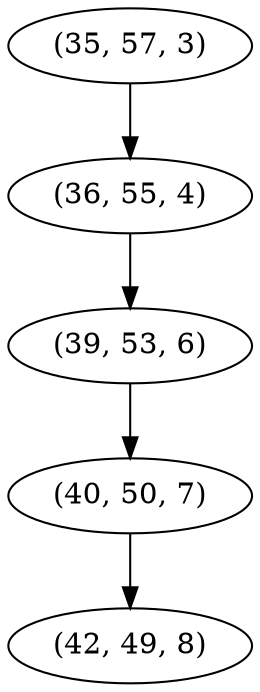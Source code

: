 digraph tree {
    "(35, 57, 3)";
    "(36, 55, 4)";
    "(39, 53, 6)";
    "(40, 50, 7)";
    "(42, 49, 8)";
    "(35, 57, 3)" -> "(36, 55, 4)";
    "(36, 55, 4)" -> "(39, 53, 6)";
    "(39, 53, 6)" -> "(40, 50, 7)";
    "(40, 50, 7)" -> "(42, 49, 8)";
}
